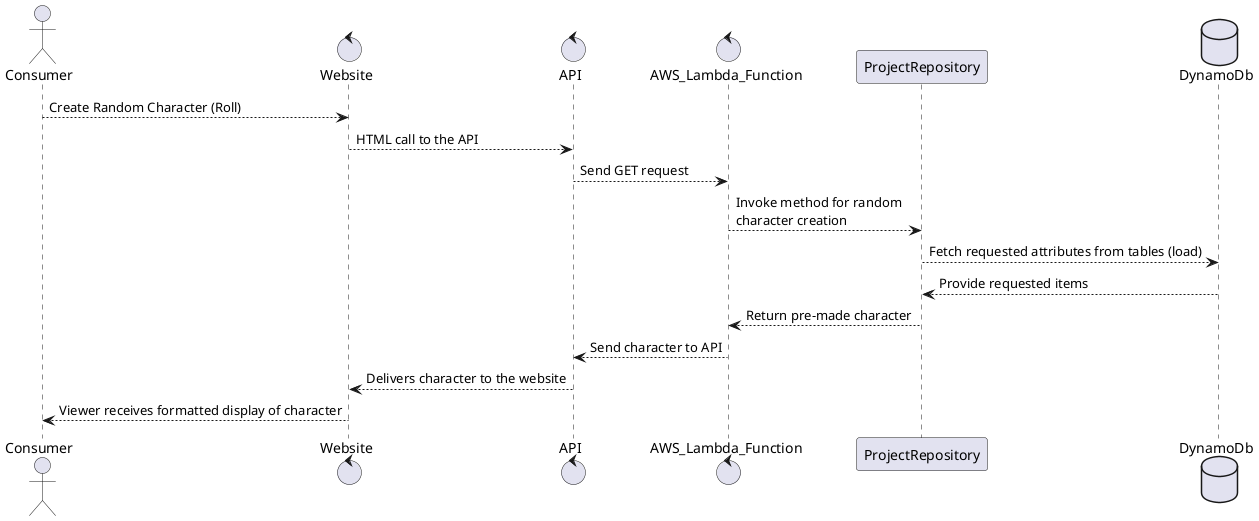 @startuml

actor Consumer
control Website
control API
control AWS_Lambda_Function
participant ProjectRepository
database DynamoDb

Consumer --> Website : Create Random Character (Roll)
Website --> API : HTML call to the API
API --> AWS_Lambda_Function : Send GET request
AWS_Lambda_Function --> ProjectRepository : Invoke method for random \ncharacter creation
ProjectRepository --> DynamoDb : Fetch requested attributes from tables (load)
DynamoDb --> ProjectRepository : Provide requested items
ProjectRepository --> AWS_Lambda_Function : Return pre-made character
AWS_Lambda_Function --> API : Send character to API
API --> Website : Delivers character to the website
Website --> Consumer : Viewer receives formatted display of character


@enduml